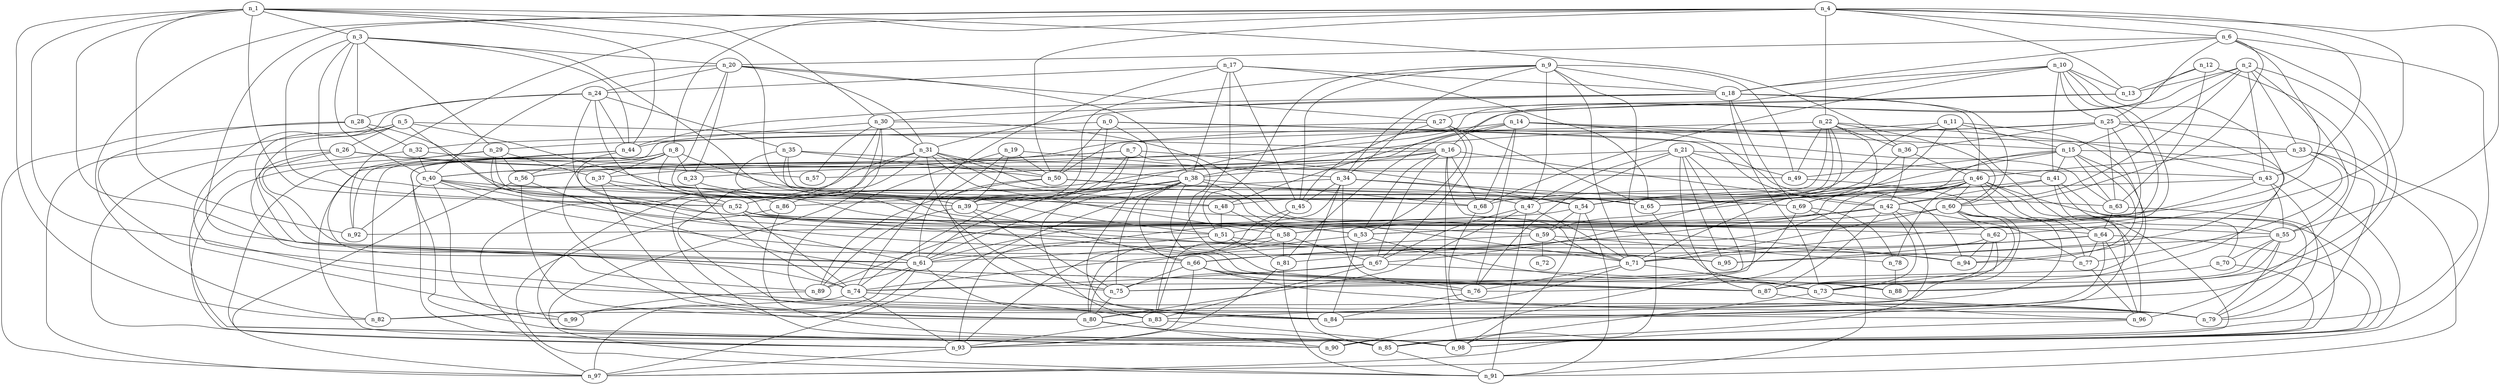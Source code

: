 graph grafoErdosRenyi_100_400  {
n_0;
n_1;
n_2;
n_3;
n_4;
n_5;
n_6;
n_7;
n_8;
n_9;
n_10;
n_11;
n_12;
n_13;
n_14;
n_15;
n_16;
n_17;
n_18;
n_19;
n_20;
n_21;
n_22;
n_23;
n_24;
n_25;
n_26;
n_27;
n_28;
n_29;
n_30;
n_31;
n_32;
n_33;
n_34;
n_35;
n_36;
n_37;
n_38;
n_39;
n_40;
n_41;
n_42;
n_43;
n_44;
n_45;
n_46;
n_47;
n_48;
n_49;
n_50;
n_51;
n_52;
n_53;
n_54;
n_55;
n_56;
n_57;
n_58;
n_59;
n_60;
n_61;
n_62;
n_63;
n_64;
n_65;
n_66;
n_67;
n_68;
n_69;
n_70;
n_71;
n_72;
n_73;
n_74;
n_75;
n_76;
n_77;
n_78;
n_79;
n_80;
n_81;
n_82;
n_83;
n_84;
n_85;
n_86;
n_87;
n_88;
n_89;
n_90;
n_91;
n_92;
n_93;
n_94;
n_95;
n_96;
n_97;
n_98;
n_99;
n_34 -- n_86;
n_86 -- n_98;
n_66 -- n_93;
n_22 -- n_43;
n_32 -- n_43;
n_7 -- n_56;
n_59 -- n_74;
n_42 -- n_73;
n_59 -- n_71;
n_24 -- n_44;
n_30 -- n_86;
n_28 -- n_39;
n_29 -- n_51;
n_66 -- n_87;
n_5 -- n_65;
n_59 -- n_78;
n_55 -- n_79;
n_20 -- n_27;
n_4 -- n_22;
n_25 -- n_87;
n_16 -- n_62;
n_8 -- n_23;
n_64 -- n_96;
n_31 -- n_97;
n_55 -- n_70;
n_1 -- n_92;
n_42 -- n_66;
n_38 -- n_87;
n_5 -- n_16;
n_56 -- n_75;
n_29 -- n_37;
n_62 -- n_94;
n_44 -- n_98;
n_24 -- n_35;
n_25 -- n_63;
n_64 -- n_85;
n_38 -- n_59;
n_55 -- n_73;
n_40 -- n_66;
n_46 -- n_90;
n_17 -- n_24;
n_4 -- n_50;
n_0 -- n_63;
n_71 -- n_73;
n_22 -- n_47;
n_8 -- n_37;
n_36 -- n_54;
n_25 -- n_53;
n_5 -- n_87;
n_9 -- n_39;
n_26 -- n_89;
n_6 -- n_25;
n_47 -- n_80;
n_18 -- n_60;
n_31 -- n_48;
n_64 -- n_71;
n_7 -- n_74;
n_11 -- n_59;
n_65 -- n_88;
n_41 -- n_65;
n_46 -- n_78;
n_28 -- n_32;
n_3 -- n_28;
n_53 -- n_73;
n_11 -- n_15;
n_50 -- n_84;
n_58 -- n_83;
n_4 -- n_43;
n_52 -- n_74;
n_47 -- n_91;
n_15 -- n_69;
n_3 -- n_40;
n_69 -- n_78;
n_21 -- n_52;
n_37 -- n_47;
n_30 -- n_85;
n_66 -- n_76;
n_46 -- n_70;
n_24 -- n_95;
n_1 -- n_30;
n_28 -- n_97;
n_61 -- n_99;
n_41 -- n_42;
n_55 -- n_95;
n_67 -- n_83;
n_1 -- n_36;
n_35 -- n_50;
n_33 -- n_77;
n_48 -- n_58;
n_24 -- n_52;
n_67 -- n_74;
n_52 -- n_87;
n_69 -- n_91;
n_62 -- n_95;
n_17 -- n_74;
n_47 -- n_67;
n_31 -- n_71;
n_4 -- n_55;
n_0 -- n_84;
n_12 -- n_13;
n_0 -- n_39;
n_21 -- n_47;
n_9 -- n_18;
n_34 -- n_89;
n_35 -- n_51;
n_9 -- n_49;
n_39 -- n_75;
n_8 -- n_80;
n_40 -- n_95;
n_28 -- n_99;
n_17 -- n_83;
n_15 -- n_75;
n_87 -- n_96;
n_2 -- n_88;
n_3 -- n_20;
n_68 -- n_79;
n_43 -- n_58;
n_43 -- n_68;
n_4 -- n_92;
n_56 -- n_80;
n_60 -- n_62;
n_63 -- n_90;
n_11 -- n_37;
n_39 -- n_66;
n_3 -- n_55;
n_85 -- n_91;
n_4 -- n_6;
n_51 -- n_77;
n_46 -- n_54;
n_29 -- n_86;
n_38 -- n_97;
n_16 -- n_42;
n_71 -- n_80;
n_13 -- n_16;
n_18 -- n_30;
n_2 -- n_42;
n_16 -- n_68;
n_46 -- n_76;
n_29 -- n_56;
n_62 -- n_73;
n_18 -- n_31;
n_23 -- n_74;
n_35 -- n_94;
n_38 -- n_61;
n_12 -- n_63;
n_96 -- n_97;
n_9 -- n_47;
n_8 -- n_92;
n_4 -- n_82;
n_20 -- n_23;
n_40 -- n_48;
n_36 -- n_42;
n_5 -- n_26;
n_56 -- n_97;
n_54 -- n_91;
n_14 -- n_68;
n_61 -- n_83;
n_5 -- n_97;
n_11 -- n_54;
n_10 -- n_53;
n_46 -- n_69;
n_30 -- n_57;
n_20 -- n_24;
n_74 -- n_83;
n_34 -- n_76;
n_46 -- n_96;
n_60 -- n_87;
n_5 -- n_61;
n_66 -- n_75;
n_81 -- n_93;
n_34 -- n_69;
n_41 -- n_55;
n_16 -- n_23;
n_21 -- n_49;
n_42 -- n_58;
n_18 -- n_73;
n_63 -- n_64;
n_50 -- n_54;
n_22 -- n_67;
n_2 -- n_55;
n_53 -- n_80;
n_4 -- n_87;
n_3 -- n_52;
n_3 -- n_68;
n_52 -- n_64;
n_16 -- n_98;
n_24 -- n_84;
n_31 -- n_85;
n_1 -- n_3;
n_34 -- n_45;
n_61 -- n_97;
n_19 -- n_34;
n_30 -- n_31;
n_74 -- n_93;
n_11 -- n_64;
n_34 -- n_85;
n_31 -- n_84;
n_8 -- n_53;
n_6 -- n_60;
n_3 -- n_44;
n_33 -- n_91;
n_15 -- n_94;
n_81 -- n_91;
n_4 -- n_62;
n_29 -- n_93;
n_1 -- n_44;
n_41 -- n_79;
n_6 -- n_18;
n_38 -- n_52;
n_93 -- n_97;
n_10 -- n_13;
n_9 -- n_71;
n_80 -- n_85;
n_16 -- n_53;
n_38 -- n_39;
n_7 -- n_54;
n_44 -- n_56;
n_89 -- n_99;
n_71 -- n_76;
n_26 -- n_38;
n_9 -- n_34;
n_22 -- n_36;
n_9 -- n_51;
n_1 -- n_82;
n_16 -- n_38;
n_4 -- n_8;
n_14 -- n_76;
n_21 -- n_41;
n_10 -- n_34;
n_14 -- n_61;
n_1 -- n_52;
n_83 -- n_93;
n_74 -- n_82;
n_10 -- n_95;
n_58 -- n_61;
n_2 -- n_13;
n_10 -- n_25;
n_8 -- n_90;
n_30 -- n_71;
n_12 -- n_96;
n_14 -- n_33;
n_54 -- n_59;
n_52 -- n_53;
n_69 -- n_74;
n_25 -- n_93;
n_25 -- n_36;
n_22 -- n_60;
n_19 -- n_39;
n_30 -- n_91;
n_46 -- n_98;
n_26 -- n_93;
n_38 -- n_75;
n_19 -- n_96;
n_27 -- n_45;
n_34 -- n_65;
n_46 -- n_81;
n_0 -- n_42;
n_44 -- n_90;
n_48 -- n_51;
n_53 -- n_84;
n_83 -- n_98;
n_86 -- n_91;
n_7 -- n_88;
n_15 -- n_98;
n_26 -- n_95;
n_50 -- n_63;
n_15 -- n_63;
n_10 -- n_71;
n_1 -- n_47;
n_49 -- n_77;
n_8 -- n_82;
n_22 -- n_50;
n_15 -- n_49;
n_10 -- n_18;
n_5 -- n_53;
n_23 -- n_39;
n_64 -- n_84;
n_33 -- n_79;
n_33 -- n_46;
n_54 -- n_92;
n_21 -- n_95;
n_0 -- n_32;
n_11 -- n_94;
n_20 -- n_31;
n_25 -- n_38;
n_17 -- n_18;
n_38 -- n_66;
n_2 -- n_43;
n_59 -- n_72;
n_67 -- n_73;
n_13 -- n_27;
n_43 -- n_55;
n_36 -- n_46;
n_32 -- n_90;
n_8 -- n_61;
n_2 -- n_33;
n_45 -- n_80;
n_41 -- n_84;
n_24 -- n_28;
n_73 -- n_79;
n_12 -- n_56;
n_27 -- n_65;
n_10 -- n_41;
n_1 -- n_61;
n_43 -- n_79;
n_21 -- n_76;
n_6 -- n_84;
n_22 -- n_48;
n_3 -- n_29;
n_15 -- n_41;
n_9 -- n_98;
n_18 -- n_69;
n_22 -- n_71;
n_67 -- n_75;
n_37 -- n_52;
n_42 -- n_87;
n_31 -- n_50;
n_58 -- n_81;
n_31 -- n_58;
n_70 -- n_87;
n_54 -- n_98;
n_39 -- n_89;
n_14 -- n_15;
n_27 -- n_53;
n_35 -- n_49;
n_37 -- n_80;
n_32 -- n_40;
n_51 -- n_81;
n_14 -- n_81;
n_31 -- n_75;
n_47 -- n_71;
n_64 -- n_66;
n_20 -- n_59;
n_17 -- n_38;
n_15 -- n_65;
n_4 -- n_13;
n_45 -- n_93;
n_25 -- n_44;
n_7 -- n_40;
n_38 -- n_68;
n_46 -- n_60;
n_16 -- n_40;
n_19 -- n_61;
n_40 -- n_99;
n_60 -- n_83;
n_2 -- n_57;
n_80 -- n_90;
n_17 -- n_65;
n_14 -- n_94;
n_22 -- n_49;
n_78 -- n_88;
n_16 -- n_67;
n_42 -- n_77;
n_58 -- n_67;
n_6 -- n_20;
n_61 -- n_89;
n_60 -- n_82;
n_40 -- n_94;
n_70 -- n_90;
n_73 -- n_85;
n_46 -- n_65;
n_62 -- n_87;
n_17 -- n_45;
n_27 -- n_67;
n_66 -- n_79;
n_21 -- n_90;
n_20 -- n_40;
n_18 -- n_44;
n_60 -- n_61;
n_21 -- n_75;
n_20 -- n_38;
n_8 -- n_54;
n_10 -- n_68;
n_6 -- n_97;
n_55 -- n_88;
n_7 -- n_83;
n_18 -- n_46;
n_29 -- n_74;
n_35 -- n_69;
n_27 -- n_29;
n_26 -- n_57;
n_6 -- n_51;
n_21 -- n_87;
n_30 -- n_93;
n_1 -- n_79;
n_46 -- n_61;
n_14 -- n_48;
n_40 -- n_92;
n_75 -- n_80;
n_50 -- n_89;
n_60 -- n_71;
n_2 -- n_15;
n_77 -- n_96;
n_51 -- n_93;
n_0 -- n_50;
n_76 -- n_84;
n_42 -- n_85;
n_9 -- n_45;
n_19 -- n_50;
n_64 -- n_77;
}